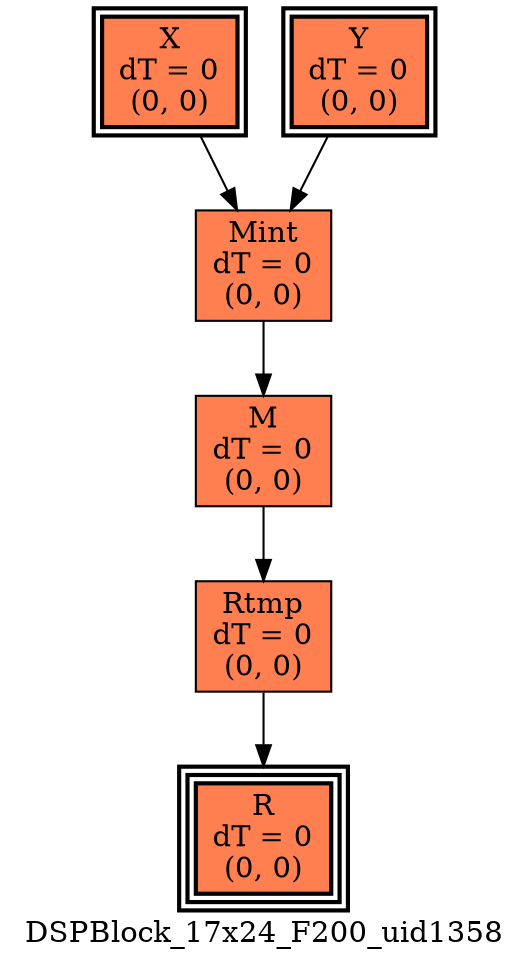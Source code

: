 digraph DSPBlock_17x24_F200_uid1358
{
	//graph drawing options
	label=DSPBlock_17x24_F200_uid1358;
	labelloc=bottom;
	labeljust=right;
	ratio=auto;
	nodesep=0.25;
	ranksep=0.5;

	//input/output signals of operator DSPBlock_17x24_F200_uid1358
	X__DSPBlock_17x24_F200_uid1358 [ label="X\ndT = 0\n(0, 0)", shape=box, color=black, style="bold, filled", fillcolor=coral, peripheries=2 ];
	Y__DSPBlock_17x24_F200_uid1358 [ label="Y\ndT = 0\n(0, 0)", shape=box, color=black, style="bold, filled", fillcolor=coral, peripheries=2 ];
	R__DSPBlock_17x24_F200_uid1358 [ label="R\ndT = 0\n(0, 0)", shape=box, color=black, style="bold, filled", fillcolor=coral, peripheries=3 ];
	{rank=same X__DSPBlock_17x24_F200_uid1358, Y__DSPBlock_17x24_F200_uid1358};
	{rank=same R__DSPBlock_17x24_F200_uid1358};
	//internal signals of operator DSPBlock_17x24_F200_uid1358
	Mint__DSPBlock_17x24_F200_uid1358 [ label="Mint\ndT = 0\n(0, 0)", shape=box, color=black, style=filled, fillcolor=coral, peripheries=1 ];
	M__DSPBlock_17x24_F200_uid1358 [ label="M\ndT = 0\n(0, 0)", shape=box, color=black, style=filled, fillcolor=coral, peripheries=1 ];
	Rtmp__DSPBlock_17x24_F200_uid1358 [ label="Rtmp\ndT = 0\n(0, 0)", shape=box, color=black, style=filled, fillcolor=coral, peripheries=1 ];

	//subcomponents of operator DSPBlock_17x24_F200_uid1358

	//input and internal signal connections of operator DSPBlock_17x24_F200_uid1358
	X__DSPBlock_17x24_F200_uid1358 -> Mint__DSPBlock_17x24_F200_uid1358 [ arrowhead=normal, arrowsize=1.0, arrowtail=normal, color=black, dir=forward  ];
	Y__DSPBlock_17x24_F200_uid1358 -> Mint__DSPBlock_17x24_F200_uid1358 [ arrowhead=normal, arrowsize=1.0, arrowtail=normal, color=black, dir=forward  ];
	Mint__DSPBlock_17x24_F200_uid1358 -> M__DSPBlock_17x24_F200_uid1358 [ arrowhead=normal, arrowsize=1.0, arrowtail=normal, color=black, dir=forward  ];
	M__DSPBlock_17x24_F200_uid1358 -> Rtmp__DSPBlock_17x24_F200_uid1358 [ arrowhead=normal, arrowsize=1.0, arrowtail=normal, color=black, dir=forward  ];
	Rtmp__DSPBlock_17x24_F200_uid1358 -> R__DSPBlock_17x24_F200_uid1358 [ arrowhead=normal, arrowsize=1.0, arrowtail=normal, color=black, dir=forward  ];
}

